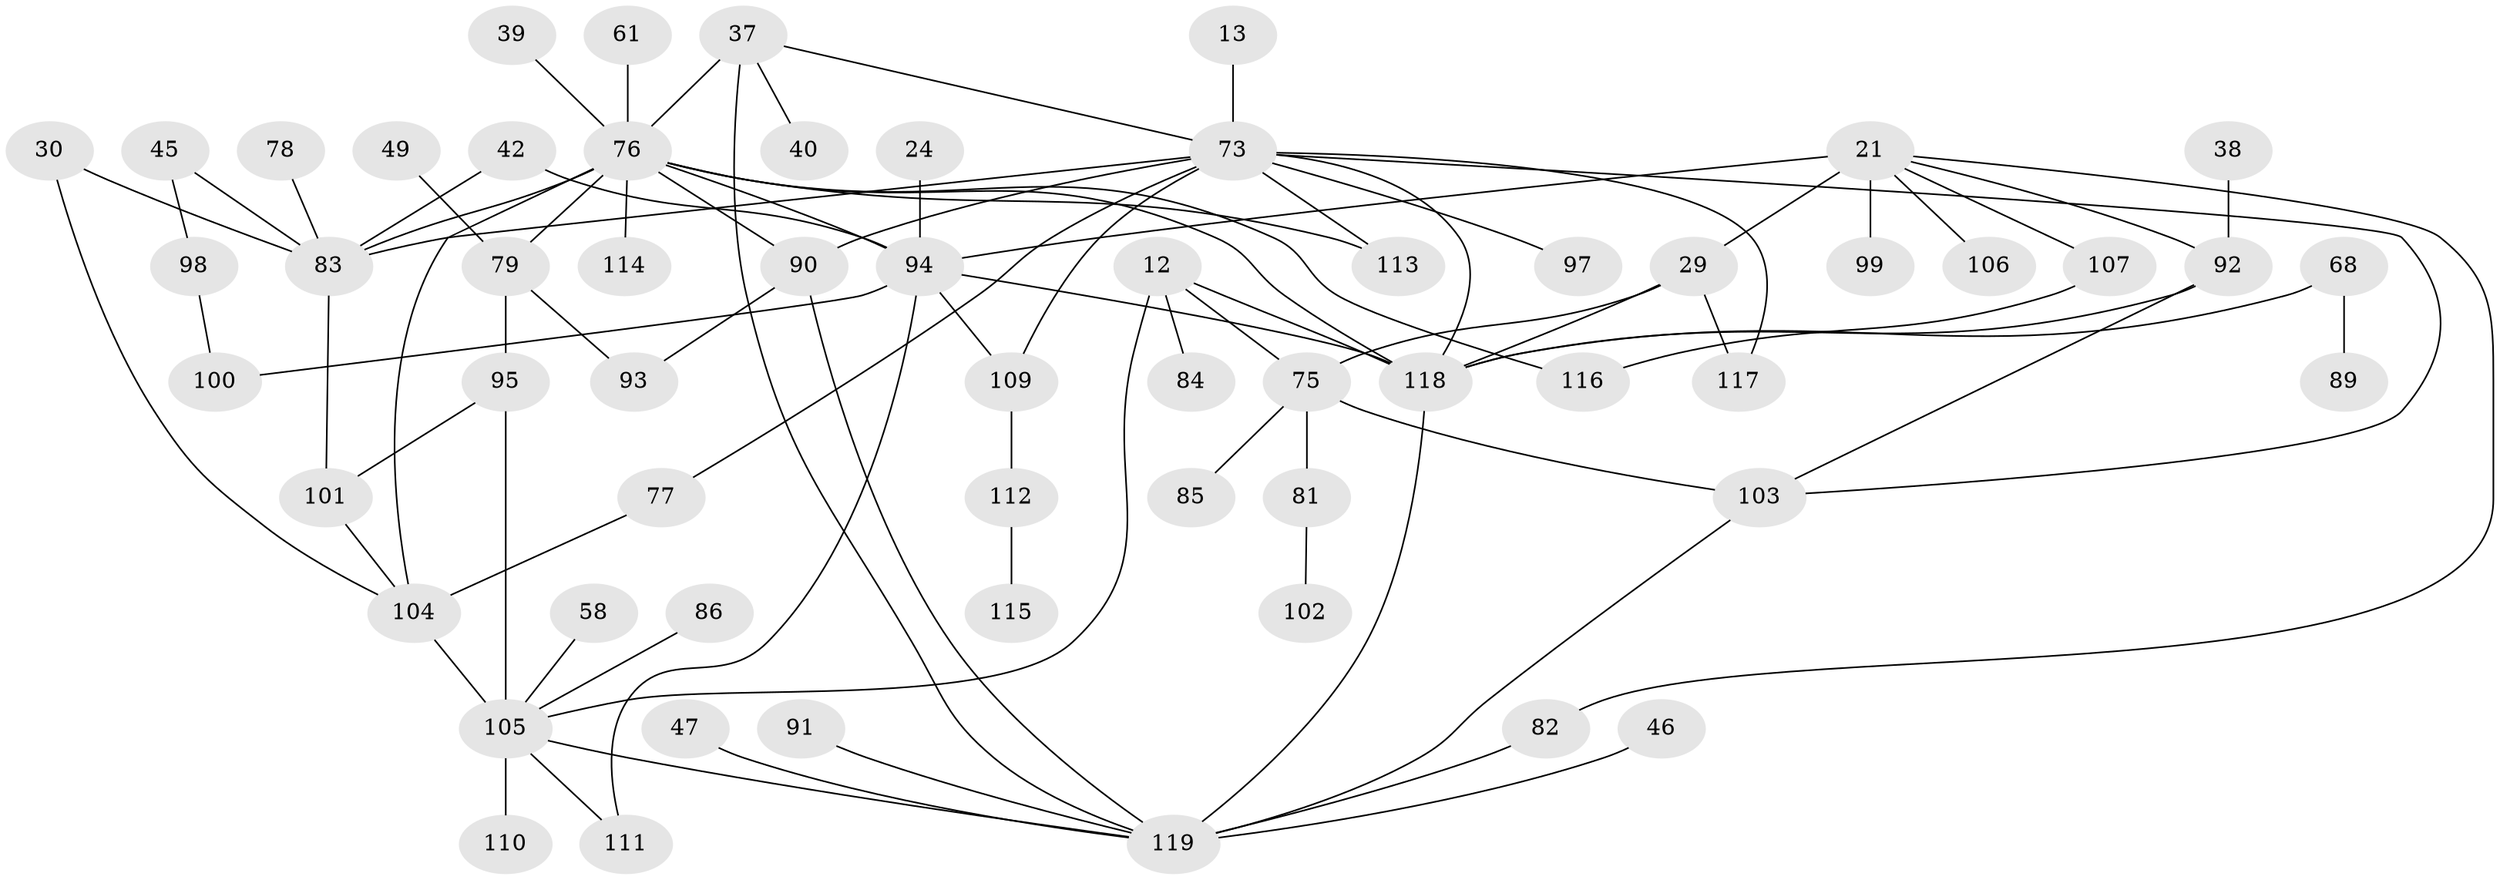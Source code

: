 // original degree distribution, {5: 0.06722689075630252, 8: 0.025210084033613446, 4: 0.08403361344537816, 6: 0.03361344537815126, 2: 0.35294117647058826, 3: 0.16806722689075632, 1: 0.24369747899159663, 7: 0.01680672268907563, 9: 0.008403361344537815}
// Generated by graph-tools (version 1.1) at 2025/42/03/09/25 04:42:30]
// undirected, 59 vertices, 86 edges
graph export_dot {
graph [start="1"]
  node [color=gray90,style=filled];
  12 [super="+3"];
  13;
  21;
  24;
  29 [super="+14"];
  30;
  37 [super="+18"];
  38;
  39;
  40;
  42;
  45;
  46;
  47;
  49;
  58;
  61;
  68;
  73 [super="+11+63+52+70+59"];
  75 [super="+69"];
  76 [super="+22+35+20"];
  77;
  78;
  79 [super="+36"];
  81;
  82 [super="+71"];
  83 [super="+27"];
  84 [super="+32"];
  85;
  86;
  89;
  90;
  91;
  92 [super="+74+8+25"];
  93;
  94 [super="+28+87+34"];
  95;
  97;
  98;
  99;
  100;
  101;
  102;
  103 [super="+57+19+48"];
  104 [super="+72+88"];
  105 [super="+56+55+17"];
  106;
  107;
  109;
  110 [super="+96"];
  111 [super="+108"];
  112;
  113;
  114;
  115;
  116;
  117 [super="+44"];
  118 [super="+66+65+4"];
  119 [super="+67+64"];
  12 -- 84 [weight=2];
  12 -- 105;
  12 -- 75;
  12 -- 118;
  13 -- 73;
  21 -- 99;
  21 -- 106;
  21 -- 107;
  21 -- 29;
  21 -- 94 [weight=3];
  21 -- 92;
  21 -- 82;
  24 -- 94;
  29 -- 75;
  29 -- 117;
  29 -- 118 [weight=2];
  30 -- 104;
  30 -- 83;
  37 -- 40;
  37 -- 76;
  37 -- 73;
  37 -- 119 [weight=2];
  38 -- 92;
  39 -- 76;
  42 -- 83;
  42 -- 94;
  45 -- 98;
  45 -- 83;
  46 -- 119;
  47 -- 119;
  49 -- 79;
  58 -- 105;
  61 -- 76;
  68 -- 89;
  68 -- 118;
  73 -- 113;
  73 -- 90;
  73 -- 83 [weight=2];
  73 -- 77;
  73 -- 117;
  73 -- 109;
  73 -- 97;
  73 -- 103;
  73 -- 118 [weight=2];
  75 -- 81;
  75 -- 85;
  75 -- 103;
  76 -- 79 [weight=2];
  76 -- 114;
  76 -- 83 [weight=3];
  76 -- 113;
  76 -- 116;
  76 -- 90;
  76 -- 118 [weight=2];
  76 -- 104 [weight=2];
  76 -- 94;
  77 -- 104;
  78 -- 83;
  79 -- 93;
  79 -- 95;
  81 -- 102;
  82 -- 119;
  83 -- 101;
  86 -- 105;
  90 -- 93;
  90 -- 119;
  91 -- 119;
  92 -- 103;
  92 -- 118;
  94 -- 109;
  94 -- 100;
  94 -- 111;
  94 -- 118;
  95 -- 101;
  95 -- 105;
  98 -- 100;
  101 -- 104;
  103 -- 119;
  104 -- 105;
  105 -- 110 [weight=3];
  105 -- 111;
  105 -- 119;
  107 -- 116;
  109 -- 112;
  112 -- 115;
  118 -- 119 [weight=3];
}
